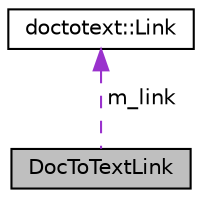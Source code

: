 digraph "DocToTextLink"
{
  edge [fontname="Helvetica",fontsize="10",labelfontname="Helvetica",labelfontsize="10"];
  node [fontname="Helvetica",fontsize="10",shape=record];
  Node1 [label="DocToTextLink",height=0.2,width=0.4,color="black", fillcolor="grey75", style="filled", fontcolor="black"];
  Node2 -> Node1 [dir="back",color="darkorchid3",fontsize="10",style="dashed",label=" m_link" ,fontname="Helvetica"];
  Node2 [label="doctotext::Link",height=0.2,width=0.4,color="black", fillcolor="white", style="filled",URL="$classdoctotext_1_1_link.html"];
}
